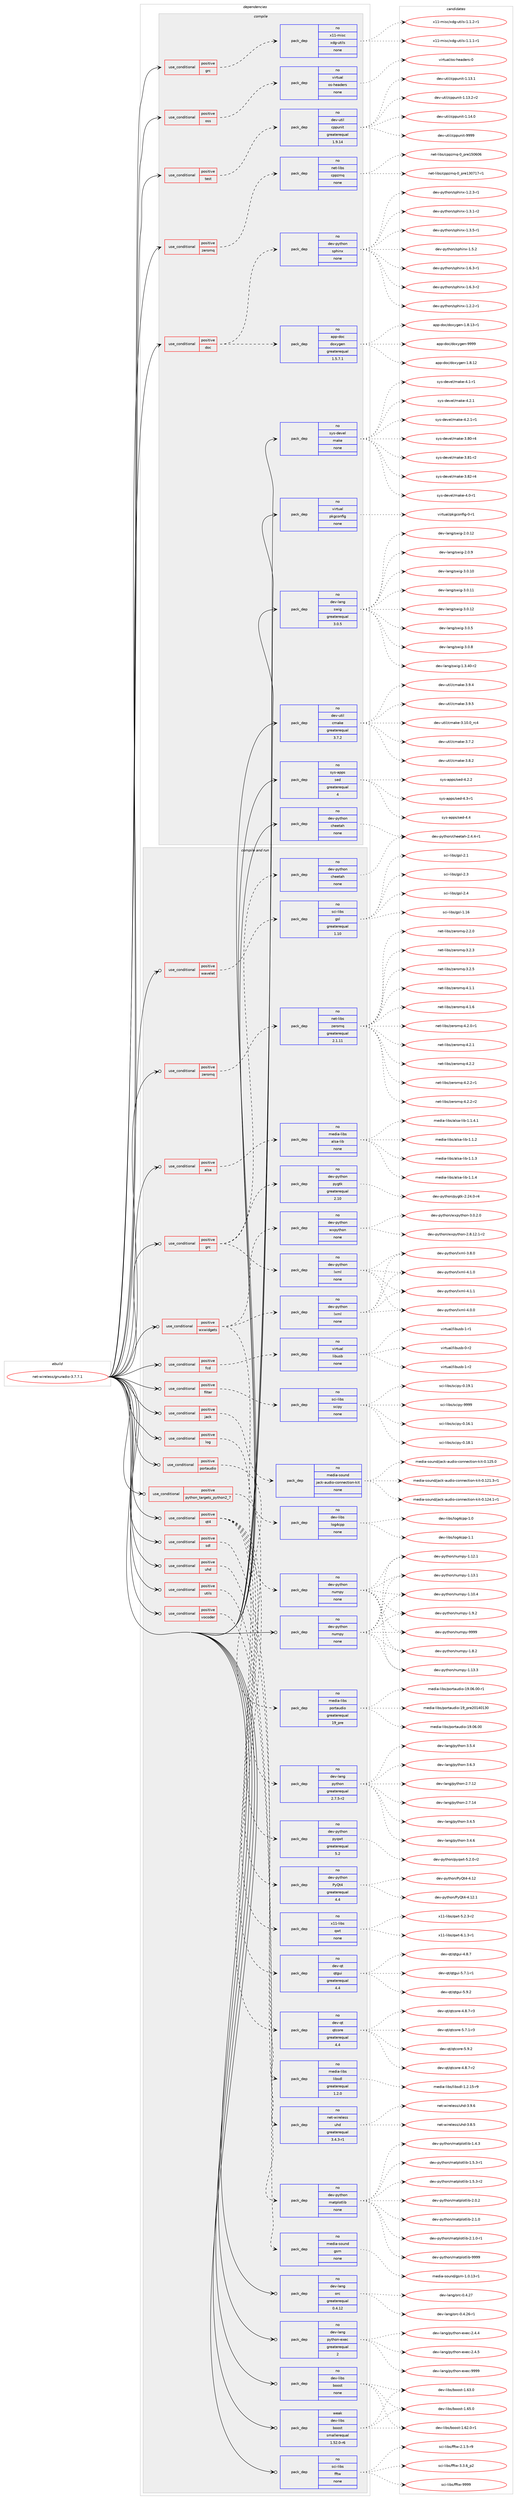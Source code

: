 digraph prolog {

# *************
# Graph options
# *************

newrank=true;
concentrate=true;
compound=true;
graph [rankdir=LR,fontname=Helvetica,fontsize=10,ranksep=1.5];#, ranksep=2.5, nodesep=0.2];
edge  [arrowhead=vee];
node  [fontname=Helvetica,fontsize=10];

# **********
# The ebuild
# **********

subgraph cluster_leftcol {
color=gray;
rank=same;
label=<<i>ebuild</i>>;
id [label="net-wireless/gnuradio-3.7.7.1", color=red, width=4, href="../net-wireless/gnuradio-3.7.7.1.svg"];
}

# ****************
# The dependencies
# ****************

subgraph cluster_midcol {
color=gray;
label=<<i>dependencies</i>>;
subgraph cluster_compile {
fillcolor="#eeeeee";
style=filled;
label=<<i>compile</i>>;
subgraph cond108654 {
dependency439459 [label=<<TABLE BORDER="0" CELLBORDER="1" CELLSPACING="0" CELLPADDING="4"><TR><TD ROWSPAN="3" CELLPADDING="10">use_conditional</TD></TR><TR><TD>positive</TD></TR><TR><TD>doc</TD></TR></TABLE>>, shape=none, color=red];
subgraph pack323178 {
dependency439460 [label=<<TABLE BORDER="0" CELLBORDER="1" CELLSPACING="0" CELLPADDING="4" WIDTH="220"><TR><TD ROWSPAN="6" CELLPADDING="30">pack_dep</TD></TR><TR><TD WIDTH="110">no</TD></TR><TR><TD>app-doc</TD></TR><TR><TD>doxygen</TD></TR><TR><TD>greaterequal</TD></TR><TR><TD>1.5.7.1</TD></TR></TABLE>>, shape=none, color=blue];
}
dependency439459:e -> dependency439460:w [weight=20,style="dashed",arrowhead="vee"];
subgraph pack323179 {
dependency439461 [label=<<TABLE BORDER="0" CELLBORDER="1" CELLSPACING="0" CELLPADDING="4" WIDTH="220"><TR><TD ROWSPAN="6" CELLPADDING="30">pack_dep</TD></TR><TR><TD WIDTH="110">no</TD></TR><TR><TD>dev-python</TD></TR><TR><TD>sphinx</TD></TR><TR><TD>none</TD></TR><TR><TD></TD></TR></TABLE>>, shape=none, color=blue];
}
dependency439459:e -> dependency439461:w [weight=20,style="dashed",arrowhead="vee"];
}
id:e -> dependency439459:w [weight=20,style="solid",arrowhead="vee"];
subgraph cond108655 {
dependency439462 [label=<<TABLE BORDER="0" CELLBORDER="1" CELLSPACING="0" CELLPADDING="4"><TR><TD ROWSPAN="3" CELLPADDING="10">use_conditional</TD></TR><TR><TD>positive</TD></TR><TR><TD>grc</TD></TR></TABLE>>, shape=none, color=red];
subgraph pack323180 {
dependency439463 [label=<<TABLE BORDER="0" CELLBORDER="1" CELLSPACING="0" CELLPADDING="4" WIDTH="220"><TR><TD ROWSPAN="6" CELLPADDING="30">pack_dep</TD></TR><TR><TD WIDTH="110">no</TD></TR><TR><TD>x11-misc</TD></TR><TR><TD>xdg-utils</TD></TR><TR><TD>none</TD></TR><TR><TD></TD></TR></TABLE>>, shape=none, color=blue];
}
dependency439462:e -> dependency439463:w [weight=20,style="dashed",arrowhead="vee"];
}
id:e -> dependency439462:w [weight=20,style="solid",arrowhead="vee"];
subgraph cond108656 {
dependency439464 [label=<<TABLE BORDER="0" CELLBORDER="1" CELLSPACING="0" CELLPADDING="4"><TR><TD ROWSPAN="3" CELLPADDING="10">use_conditional</TD></TR><TR><TD>positive</TD></TR><TR><TD>oss</TD></TR></TABLE>>, shape=none, color=red];
subgraph pack323181 {
dependency439465 [label=<<TABLE BORDER="0" CELLBORDER="1" CELLSPACING="0" CELLPADDING="4" WIDTH="220"><TR><TD ROWSPAN="6" CELLPADDING="30">pack_dep</TD></TR><TR><TD WIDTH="110">no</TD></TR><TR><TD>virtual</TD></TR><TR><TD>os-headers</TD></TR><TR><TD>none</TD></TR><TR><TD></TD></TR></TABLE>>, shape=none, color=blue];
}
dependency439464:e -> dependency439465:w [weight=20,style="dashed",arrowhead="vee"];
}
id:e -> dependency439464:w [weight=20,style="solid",arrowhead="vee"];
subgraph cond108657 {
dependency439466 [label=<<TABLE BORDER="0" CELLBORDER="1" CELLSPACING="0" CELLPADDING="4"><TR><TD ROWSPAN="3" CELLPADDING="10">use_conditional</TD></TR><TR><TD>positive</TD></TR><TR><TD>test</TD></TR></TABLE>>, shape=none, color=red];
subgraph pack323182 {
dependency439467 [label=<<TABLE BORDER="0" CELLBORDER="1" CELLSPACING="0" CELLPADDING="4" WIDTH="220"><TR><TD ROWSPAN="6" CELLPADDING="30">pack_dep</TD></TR><TR><TD WIDTH="110">no</TD></TR><TR><TD>dev-util</TD></TR><TR><TD>cppunit</TD></TR><TR><TD>greaterequal</TD></TR><TR><TD>1.9.14</TD></TR></TABLE>>, shape=none, color=blue];
}
dependency439466:e -> dependency439467:w [weight=20,style="dashed",arrowhead="vee"];
}
id:e -> dependency439466:w [weight=20,style="solid",arrowhead="vee"];
subgraph cond108658 {
dependency439468 [label=<<TABLE BORDER="0" CELLBORDER="1" CELLSPACING="0" CELLPADDING="4"><TR><TD ROWSPAN="3" CELLPADDING="10">use_conditional</TD></TR><TR><TD>positive</TD></TR><TR><TD>zeromq</TD></TR></TABLE>>, shape=none, color=red];
subgraph pack323183 {
dependency439469 [label=<<TABLE BORDER="0" CELLBORDER="1" CELLSPACING="0" CELLPADDING="4" WIDTH="220"><TR><TD ROWSPAN="6" CELLPADDING="30">pack_dep</TD></TR><TR><TD WIDTH="110">no</TD></TR><TR><TD>net-libs</TD></TR><TR><TD>cppzmq</TD></TR><TR><TD>none</TD></TR><TR><TD></TD></TR></TABLE>>, shape=none, color=blue];
}
dependency439468:e -> dependency439469:w [weight=20,style="dashed",arrowhead="vee"];
}
id:e -> dependency439468:w [weight=20,style="solid",arrowhead="vee"];
subgraph pack323184 {
dependency439470 [label=<<TABLE BORDER="0" CELLBORDER="1" CELLSPACING="0" CELLPADDING="4" WIDTH="220"><TR><TD ROWSPAN="6" CELLPADDING="30">pack_dep</TD></TR><TR><TD WIDTH="110">no</TD></TR><TR><TD>dev-lang</TD></TR><TR><TD>swig</TD></TR><TR><TD>greaterequal</TD></TR><TR><TD>3.0.5</TD></TR></TABLE>>, shape=none, color=blue];
}
id:e -> dependency439470:w [weight=20,style="solid",arrowhead="vee"];
subgraph pack323185 {
dependency439471 [label=<<TABLE BORDER="0" CELLBORDER="1" CELLSPACING="0" CELLPADDING="4" WIDTH="220"><TR><TD ROWSPAN="6" CELLPADDING="30">pack_dep</TD></TR><TR><TD WIDTH="110">no</TD></TR><TR><TD>dev-python</TD></TR><TR><TD>cheetah</TD></TR><TR><TD>none</TD></TR><TR><TD></TD></TR></TABLE>>, shape=none, color=blue];
}
id:e -> dependency439471:w [weight=20,style="solid",arrowhead="vee"];
subgraph pack323186 {
dependency439472 [label=<<TABLE BORDER="0" CELLBORDER="1" CELLSPACING="0" CELLPADDING="4" WIDTH="220"><TR><TD ROWSPAN="6" CELLPADDING="30">pack_dep</TD></TR><TR><TD WIDTH="110">no</TD></TR><TR><TD>dev-util</TD></TR><TR><TD>cmake</TD></TR><TR><TD>greaterequal</TD></TR><TR><TD>3.7.2</TD></TR></TABLE>>, shape=none, color=blue];
}
id:e -> dependency439472:w [weight=20,style="solid",arrowhead="vee"];
subgraph pack323187 {
dependency439473 [label=<<TABLE BORDER="0" CELLBORDER="1" CELLSPACING="0" CELLPADDING="4" WIDTH="220"><TR><TD ROWSPAN="6" CELLPADDING="30">pack_dep</TD></TR><TR><TD WIDTH="110">no</TD></TR><TR><TD>sys-apps</TD></TR><TR><TD>sed</TD></TR><TR><TD>greaterequal</TD></TR><TR><TD>4</TD></TR></TABLE>>, shape=none, color=blue];
}
id:e -> dependency439473:w [weight=20,style="solid",arrowhead="vee"];
subgraph pack323188 {
dependency439474 [label=<<TABLE BORDER="0" CELLBORDER="1" CELLSPACING="0" CELLPADDING="4" WIDTH="220"><TR><TD ROWSPAN="6" CELLPADDING="30">pack_dep</TD></TR><TR><TD WIDTH="110">no</TD></TR><TR><TD>sys-devel</TD></TR><TR><TD>make</TD></TR><TR><TD>none</TD></TR><TR><TD></TD></TR></TABLE>>, shape=none, color=blue];
}
id:e -> dependency439474:w [weight=20,style="solid",arrowhead="vee"];
subgraph pack323189 {
dependency439475 [label=<<TABLE BORDER="0" CELLBORDER="1" CELLSPACING="0" CELLPADDING="4" WIDTH="220"><TR><TD ROWSPAN="6" CELLPADDING="30">pack_dep</TD></TR><TR><TD WIDTH="110">no</TD></TR><TR><TD>virtual</TD></TR><TR><TD>pkgconfig</TD></TR><TR><TD>none</TD></TR><TR><TD></TD></TR></TABLE>>, shape=none, color=blue];
}
id:e -> dependency439475:w [weight=20,style="solid",arrowhead="vee"];
}
subgraph cluster_compileandrun {
fillcolor="#eeeeee";
style=filled;
label=<<i>compile and run</i>>;
subgraph cond108659 {
dependency439476 [label=<<TABLE BORDER="0" CELLBORDER="1" CELLSPACING="0" CELLPADDING="4"><TR><TD ROWSPAN="3" CELLPADDING="10">use_conditional</TD></TR><TR><TD>positive</TD></TR><TR><TD>alsa</TD></TR></TABLE>>, shape=none, color=red];
subgraph pack323190 {
dependency439477 [label=<<TABLE BORDER="0" CELLBORDER="1" CELLSPACING="0" CELLPADDING="4" WIDTH="220"><TR><TD ROWSPAN="6" CELLPADDING="30">pack_dep</TD></TR><TR><TD WIDTH="110">no</TD></TR><TR><TD>media-libs</TD></TR><TR><TD>alsa-lib</TD></TR><TR><TD>none</TD></TR><TR><TD></TD></TR></TABLE>>, shape=none, color=blue];
}
dependency439476:e -> dependency439477:w [weight=20,style="dashed",arrowhead="vee"];
}
id:e -> dependency439476:w [weight=20,style="solid",arrowhead="odotvee"];
subgraph cond108660 {
dependency439478 [label=<<TABLE BORDER="0" CELLBORDER="1" CELLSPACING="0" CELLPADDING="4"><TR><TD ROWSPAN="3" CELLPADDING="10">use_conditional</TD></TR><TR><TD>positive</TD></TR><TR><TD>fcd</TD></TR></TABLE>>, shape=none, color=red];
subgraph pack323191 {
dependency439479 [label=<<TABLE BORDER="0" CELLBORDER="1" CELLSPACING="0" CELLPADDING="4" WIDTH="220"><TR><TD ROWSPAN="6" CELLPADDING="30">pack_dep</TD></TR><TR><TD WIDTH="110">no</TD></TR><TR><TD>virtual</TD></TR><TR><TD>libusb</TD></TR><TR><TD>none</TD></TR><TR><TD></TD></TR></TABLE>>, shape=none, color=blue];
}
dependency439478:e -> dependency439479:w [weight=20,style="dashed",arrowhead="vee"];
}
id:e -> dependency439478:w [weight=20,style="solid",arrowhead="odotvee"];
subgraph cond108661 {
dependency439480 [label=<<TABLE BORDER="0" CELLBORDER="1" CELLSPACING="0" CELLPADDING="4"><TR><TD ROWSPAN="3" CELLPADDING="10">use_conditional</TD></TR><TR><TD>positive</TD></TR><TR><TD>filter</TD></TR></TABLE>>, shape=none, color=red];
subgraph pack323192 {
dependency439481 [label=<<TABLE BORDER="0" CELLBORDER="1" CELLSPACING="0" CELLPADDING="4" WIDTH="220"><TR><TD ROWSPAN="6" CELLPADDING="30">pack_dep</TD></TR><TR><TD WIDTH="110">no</TD></TR><TR><TD>sci-libs</TD></TR><TR><TD>scipy</TD></TR><TR><TD>none</TD></TR><TR><TD></TD></TR></TABLE>>, shape=none, color=blue];
}
dependency439480:e -> dependency439481:w [weight=20,style="dashed",arrowhead="vee"];
}
id:e -> dependency439480:w [weight=20,style="solid",arrowhead="odotvee"];
subgraph cond108662 {
dependency439482 [label=<<TABLE BORDER="0" CELLBORDER="1" CELLSPACING="0" CELLPADDING="4"><TR><TD ROWSPAN="3" CELLPADDING="10">use_conditional</TD></TR><TR><TD>positive</TD></TR><TR><TD>grc</TD></TR></TABLE>>, shape=none, color=red];
subgraph pack323193 {
dependency439483 [label=<<TABLE BORDER="0" CELLBORDER="1" CELLSPACING="0" CELLPADDING="4" WIDTH="220"><TR><TD ROWSPAN="6" CELLPADDING="30">pack_dep</TD></TR><TR><TD WIDTH="110">no</TD></TR><TR><TD>dev-python</TD></TR><TR><TD>cheetah</TD></TR><TR><TD>none</TD></TR><TR><TD></TD></TR></TABLE>>, shape=none, color=blue];
}
dependency439482:e -> dependency439483:w [weight=20,style="dashed",arrowhead="vee"];
subgraph pack323194 {
dependency439484 [label=<<TABLE BORDER="0" CELLBORDER="1" CELLSPACING="0" CELLPADDING="4" WIDTH="220"><TR><TD ROWSPAN="6" CELLPADDING="30">pack_dep</TD></TR><TR><TD WIDTH="110">no</TD></TR><TR><TD>dev-python</TD></TR><TR><TD>lxml</TD></TR><TR><TD>none</TD></TR><TR><TD></TD></TR></TABLE>>, shape=none, color=blue];
}
dependency439482:e -> dependency439484:w [weight=20,style="dashed",arrowhead="vee"];
subgraph pack323195 {
dependency439485 [label=<<TABLE BORDER="0" CELLBORDER="1" CELLSPACING="0" CELLPADDING="4" WIDTH="220"><TR><TD ROWSPAN="6" CELLPADDING="30">pack_dep</TD></TR><TR><TD WIDTH="110">no</TD></TR><TR><TD>dev-python</TD></TR><TR><TD>pygtk</TD></TR><TR><TD>greaterequal</TD></TR><TR><TD>2.10</TD></TR></TABLE>>, shape=none, color=blue];
}
dependency439482:e -> dependency439485:w [weight=20,style="dashed",arrowhead="vee"];
}
id:e -> dependency439482:w [weight=20,style="solid",arrowhead="odotvee"];
subgraph cond108663 {
dependency439486 [label=<<TABLE BORDER="0" CELLBORDER="1" CELLSPACING="0" CELLPADDING="4"><TR><TD ROWSPAN="3" CELLPADDING="10">use_conditional</TD></TR><TR><TD>positive</TD></TR><TR><TD>jack</TD></TR></TABLE>>, shape=none, color=red];
subgraph pack323196 {
dependency439487 [label=<<TABLE BORDER="0" CELLBORDER="1" CELLSPACING="0" CELLPADDING="4" WIDTH="220"><TR><TD ROWSPAN="6" CELLPADDING="30">pack_dep</TD></TR><TR><TD WIDTH="110">no</TD></TR><TR><TD>media-sound</TD></TR><TR><TD>jack-audio-connection-kit</TD></TR><TR><TD>none</TD></TR><TR><TD></TD></TR></TABLE>>, shape=none, color=blue];
}
dependency439486:e -> dependency439487:w [weight=20,style="dashed",arrowhead="vee"];
}
id:e -> dependency439486:w [weight=20,style="solid",arrowhead="odotvee"];
subgraph cond108664 {
dependency439488 [label=<<TABLE BORDER="0" CELLBORDER="1" CELLSPACING="0" CELLPADDING="4"><TR><TD ROWSPAN="3" CELLPADDING="10">use_conditional</TD></TR><TR><TD>positive</TD></TR><TR><TD>log</TD></TR></TABLE>>, shape=none, color=red];
subgraph pack323197 {
dependency439489 [label=<<TABLE BORDER="0" CELLBORDER="1" CELLSPACING="0" CELLPADDING="4" WIDTH="220"><TR><TD ROWSPAN="6" CELLPADDING="30">pack_dep</TD></TR><TR><TD WIDTH="110">no</TD></TR><TR><TD>dev-libs</TD></TR><TR><TD>log4cpp</TD></TR><TR><TD>none</TD></TR><TR><TD></TD></TR></TABLE>>, shape=none, color=blue];
}
dependency439488:e -> dependency439489:w [weight=20,style="dashed",arrowhead="vee"];
}
id:e -> dependency439488:w [weight=20,style="solid",arrowhead="odotvee"];
subgraph cond108665 {
dependency439490 [label=<<TABLE BORDER="0" CELLBORDER="1" CELLSPACING="0" CELLPADDING="4"><TR><TD ROWSPAN="3" CELLPADDING="10">use_conditional</TD></TR><TR><TD>positive</TD></TR><TR><TD>portaudio</TD></TR></TABLE>>, shape=none, color=red];
subgraph pack323198 {
dependency439491 [label=<<TABLE BORDER="0" CELLBORDER="1" CELLSPACING="0" CELLPADDING="4" WIDTH="220"><TR><TD ROWSPAN="6" CELLPADDING="30">pack_dep</TD></TR><TR><TD WIDTH="110">no</TD></TR><TR><TD>media-libs</TD></TR><TR><TD>portaudio</TD></TR><TR><TD>greaterequal</TD></TR><TR><TD>19_pre</TD></TR></TABLE>>, shape=none, color=blue];
}
dependency439490:e -> dependency439491:w [weight=20,style="dashed",arrowhead="vee"];
}
id:e -> dependency439490:w [weight=20,style="solid",arrowhead="odotvee"];
subgraph cond108666 {
dependency439492 [label=<<TABLE BORDER="0" CELLBORDER="1" CELLSPACING="0" CELLPADDING="4"><TR><TD ROWSPAN="3" CELLPADDING="10">use_conditional</TD></TR><TR><TD>positive</TD></TR><TR><TD>python_targets_python2_7</TD></TR></TABLE>>, shape=none, color=red];
subgraph pack323199 {
dependency439493 [label=<<TABLE BORDER="0" CELLBORDER="1" CELLSPACING="0" CELLPADDING="4" WIDTH="220"><TR><TD ROWSPAN="6" CELLPADDING="30">pack_dep</TD></TR><TR><TD WIDTH="110">no</TD></TR><TR><TD>dev-lang</TD></TR><TR><TD>python</TD></TR><TR><TD>greaterequal</TD></TR><TR><TD>2.7.5-r2</TD></TR></TABLE>>, shape=none, color=blue];
}
dependency439492:e -> dependency439493:w [weight=20,style="dashed",arrowhead="vee"];
}
id:e -> dependency439492:w [weight=20,style="solid",arrowhead="odotvee"];
subgraph cond108667 {
dependency439494 [label=<<TABLE BORDER="0" CELLBORDER="1" CELLSPACING="0" CELLPADDING="4"><TR><TD ROWSPAN="3" CELLPADDING="10">use_conditional</TD></TR><TR><TD>positive</TD></TR><TR><TD>qt4</TD></TR></TABLE>>, shape=none, color=red];
subgraph pack323200 {
dependency439495 [label=<<TABLE BORDER="0" CELLBORDER="1" CELLSPACING="0" CELLPADDING="4" WIDTH="220"><TR><TD ROWSPAN="6" CELLPADDING="30">pack_dep</TD></TR><TR><TD WIDTH="110">no</TD></TR><TR><TD>dev-python</TD></TR><TR><TD>PyQt4</TD></TR><TR><TD>greaterequal</TD></TR><TR><TD>4.4</TD></TR></TABLE>>, shape=none, color=blue];
}
dependency439494:e -> dependency439495:w [weight=20,style="dashed",arrowhead="vee"];
subgraph pack323201 {
dependency439496 [label=<<TABLE BORDER="0" CELLBORDER="1" CELLSPACING="0" CELLPADDING="4" WIDTH="220"><TR><TD ROWSPAN="6" CELLPADDING="30">pack_dep</TD></TR><TR><TD WIDTH="110">no</TD></TR><TR><TD>dev-python</TD></TR><TR><TD>pyqwt</TD></TR><TR><TD>greaterequal</TD></TR><TR><TD>5.2</TD></TR></TABLE>>, shape=none, color=blue];
}
dependency439494:e -> dependency439496:w [weight=20,style="dashed",arrowhead="vee"];
subgraph pack323202 {
dependency439497 [label=<<TABLE BORDER="0" CELLBORDER="1" CELLSPACING="0" CELLPADDING="4" WIDTH="220"><TR><TD ROWSPAN="6" CELLPADDING="30">pack_dep</TD></TR><TR><TD WIDTH="110">no</TD></TR><TR><TD>dev-qt</TD></TR><TR><TD>qtcore</TD></TR><TR><TD>greaterequal</TD></TR><TR><TD>4.4</TD></TR></TABLE>>, shape=none, color=blue];
}
dependency439494:e -> dependency439497:w [weight=20,style="dashed",arrowhead="vee"];
subgraph pack323203 {
dependency439498 [label=<<TABLE BORDER="0" CELLBORDER="1" CELLSPACING="0" CELLPADDING="4" WIDTH="220"><TR><TD ROWSPAN="6" CELLPADDING="30">pack_dep</TD></TR><TR><TD WIDTH="110">no</TD></TR><TR><TD>dev-qt</TD></TR><TR><TD>qtgui</TD></TR><TR><TD>greaterequal</TD></TR><TR><TD>4.4</TD></TR></TABLE>>, shape=none, color=blue];
}
dependency439494:e -> dependency439498:w [weight=20,style="dashed",arrowhead="vee"];
subgraph pack323204 {
dependency439499 [label=<<TABLE BORDER="0" CELLBORDER="1" CELLSPACING="0" CELLPADDING="4" WIDTH="220"><TR><TD ROWSPAN="6" CELLPADDING="30">pack_dep</TD></TR><TR><TD WIDTH="110">no</TD></TR><TR><TD>x11-libs</TD></TR><TR><TD>qwt</TD></TR><TR><TD>none</TD></TR><TR><TD></TD></TR></TABLE>>, shape=none, color=blue];
}
dependency439494:e -> dependency439499:w [weight=20,style="dashed",arrowhead="vee"];
}
id:e -> dependency439494:w [weight=20,style="solid",arrowhead="odotvee"];
subgraph cond108668 {
dependency439500 [label=<<TABLE BORDER="0" CELLBORDER="1" CELLSPACING="0" CELLPADDING="4"><TR><TD ROWSPAN="3" CELLPADDING="10">use_conditional</TD></TR><TR><TD>positive</TD></TR><TR><TD>sdl</TD></TR></TABLE>>, shape=none, color=red];
subgraph pack323205 {
dependency439501 [label=<<TABLE BORDER="0" CELLBORDER="1" CELLSPACING="0" CELLPADDING="4" WIDTH="220"><TR><TD ROWSPAN="6" CELLPADDING="30">pack_dep</TD></TR><TR><TD WIDTH="110">no</TD></TR><TR><TD>media-libs</TD></TR><TR><TD>libsdl</TD></TR><TR><TD>greaterequal</TD></TR><TR><TD>1.2.0</TD></TR></TABLE>>, shape=none, color=blue];
}
dependency439500:e -> dependency439501:w [weight=20,style="dashed",arrowhead="vee"];
}
id:e -> dependency439500:w [weight=20,style="solid",arrowhead="odotvee"];
subgraph cond108669 {
dependency439502 [label=<<TABLE BORDER="0" CELLBORDER="1" CELLSPACING="0" CELLPADDING="4"><TR><TD ROWSPAN="3" CELLPADDING="10">use_conditional</TD></TR><TR><TD>positive</TD></TR><TR><TD>uhd</TD></TR></TABLE>>, shape=none, color=red];
subgraph pack323206 {
dependency439503 [label=<<TABLE BORDER="0" CELLBORDER="1" CELLSPACING="0" CELLPADDING="4" WIDTH="220"><TR><TD ROWSPAN="6" CELLPADDING="30">pack_dep</TD></TR><TR><TD WIDTH="110">no</TD></TR><TR><TD>net-wireless</TD></TR><TR><TD>uhd</TD></TR><TR><TD>greaterequal</TD></TR><TR><TD>3.4.3-r1</TD></TR></TABLE>>, shape=none, color=blue];
}
dependency439502:e -> dependency439503:w [weight=20,style="dashed",arrowhead="vee"];
}
id:e -> dependency439502:w [weight=20,style="solid",arrowhead="odotvee"];
subgraph cond108670 {
dependency439504 [label=<<TABLE BORDER="0" CELLBORDER="1" CELLSPACING="0" CELLPADDING="4"><TR><TD ROWSPAN="3" CELLPADDING="10">use_conditional</TD></TR><TR><TD>positive</TD></TR><TR><TD>utils</TD></TR></TABLE>>, shape=none, color=red];
subgraph pack323207 {
dependency439505 [label=<<TABLE BORDER="0" CELLBORDER="1" CELLSPACING="0" CELLPADDING="4" WIDTH="220"><TR><TD ROWSPAN="6" CELLPADDING="30">pack_dep</TD></TR><TR><TD WIDTH="110">no</TD></TR><TR><TD>dev-python</TD></TR><TR><TD>matplotlib</TD></TR><TR><TD>none</TD></TR><TR><TD></TD></TR></TABLE>>, shape=none, color=blue];
}
dependency439504:e -> dependency439505:w [weight=20,style="dashed",arrowhead="vee"];
}
id:e -> dependency439504:w [weight=20,style="solid",arrowhead="odotvee"];
subgraph cond108671 {
dependency439506 [label=<<TABLE BORDER="0" CELLBORDER="1" CELLSPACING="0" CELLPADDING="4"><TR><TD ROWSPAN="3" CELLPADDING="10">use_conditional</TD></TR><TR><TD>positive</TD></TR><TR><TD>vocoder</TD></TR></TABLE>>, shape=none, color=red];
subgraph pack323208 {
dependency439507 [label=<<TABLE BORDER="0" CELLBORDER="1" CELLSPACING="0" CELLPADDING="4" WIDTH="220"><TR><TD ROWSPAN="6" CELLPADDING="30">pack_dep</TD></TR><TR><TD WIDTH="110">no</TD></TR><TR><TD>media-sound</TD></TR><TR><TD>gsm</TD></TR><TR><TD>none</TD></TR><TR><TD></TD></TR></TABLE>>, shape=none, color=blue];
}
dependency439506:e -> dependency439507:w [weight=20,style="dashed",arrowhead="vee"];
}
id:e -> dependency439506:w [weight=20,style="solid",arrowhead="odotvee"];
subgraph cond108672 {
dependency439508 [label=<<TABLE BORDER="0" CELLBORDER="1" CELLSPACING="0" CELLPADDING="4"><TR><TD ROWSPAN="3" CELLPADDING="10">use_conditional</TD></TR><TR><TD>positive</TD></TR><TR><TD>wavelet</TD></TR></TABLE>>, shape=none, color=red];
subgraph pack323209 {
dependency439509 [label=<<TABLE BORDER="0" CELLBORDER="1" CELLSPACING="0" CELLPADDING="4" WIDTH="220"><TR><TD ROWSPAN="6" CELLPADDING="30">pack_dep</TD></TR><TR><TD WIDTH="110">no</TD></TR><TR><TD>sci-libs</TD></TR><TR><TD>gsl</TD></TR><TR><TD>greaterequal</TD></TR><TR><TD>1.10</TD></TR></TABLE>>, shape=none, color=blue];
}
dependency439508:e -> dependency439509:w [weight=20,style="dashed",arrowhead="vee"];
}
id:e -> dependency439508:w [weight=20,style="solid",arrowhead="odotvee"];
subgraph cond108673 {
dependency439510 [label=<<TABLE BORDER="0" CELLBORDER="1" CELLSPACING="0" CELLPADDING="4"><TR><TD ROWSPAN="3" CELLPADDING="10">use_conditional</TD></TR><TR><TD>positive</TD></TR><TR><TD>wxwidgets</TD></TR></TABLE>>, shape=none, color=red];
subgraph pack323210 {
dependency439511 [label=<<TABLE BORDER="0" CELLBORDER="1" CELLSPACING="0" CELLPADDING="4" WIDTH="220"><TR><TD ROWSPAN="6" CELLPADDING="30">pack_dep</TD></TR><TR><TD WIDTH="110">no</TD></TR><TR><TD>dev-python</TD></TR><TR><TD>lxml</TD></TR><TR><TD>none</TD></TR><TR><TD></TD></TR></TABLE>>, shape=none, color=blue];
}
dependency439510:e -> dependency439511:w [weight=20,style="dashed",arrowhead="vee"];
subgraph pack323211 {
dependency439512 [label=<<TABLE BORDER="0" CELLBORDER="1" CELLSPACING="0" CELLPADDING="4" WIDTH="220"><TR><TD ROWSPAN="6" CELLPADDING="30">pack_dep</TD></TR><TR><TD WIDTH="110">no</TD></TR><TR><TD>dev-python</TD></TR><TR><TD>numpy</TD></TR><TR><TD>none</TD></TR><TR><TD></TD></TR></TABLE>>, shape=none, color=blue];
}
dependency439510:e -> dependency439512:w [weight=20,style="dashed",arrowhead="vee"];
subgraph pack323212 {
dependency439513 [label=<<TABLE BORDER="0" CELLBORDER="1" CELLSPACING="0" CELLPADDING="4" WIDTH="220"><TR><TD ROWSPAN="6" CELLPADDING="30">pack_dep</TD></TR><TR><TD WIDTH="110">no</TD></TR><TR><TD>dev-python</TD></TR><TR><TD>wxpython</TD></TR><TR><TD>none</TD></TR><TR><TD></TD></TR></TABLE>>, shape=none, color=blue];
}
dependency439510:e -> dependency439513:w [weight=20,style="dashed",arrowhead="vee"];
}
id:e -> dependency439510:w [weight=20,style="solid",arrowhead="odotvee"];
subgraph cond108674 {
dependency439514 [label=<<TABLE BORDER="0" CELLBORDER="1" CELLSPACING="0" CELLPADDING="4"><TR><TD ROWSPAN="3" CELLPADDING="10">use_conditional</TD></TR><TR><TD>positive</TD></TR><TR><TD>zeromq</TD></TR></TABLE>>, shape=none, color=red];
subgraph pack323213 {
dependency439515 [label=<<TABLE BORDER="0" CELLBORDER="1" CELLSPACING="0" CELLPADDING="4" WIDTH="220"><TR><TD ROWSPAN="6" CELLPADDING="30">pack_dep</TD></TR><TR><TD WIDTH="110">no</TD></TR><TR><TD>net-libs</TD></TR><TR><TD>zeromq</TD></TR><TR><TD>greaterequal</TD></TR><TR><TD>2.1.11</TD></TR></TABLE>>, shape=none, color=blue];
}
dependency439514:e -> dependency439515:w [weight=20,style="dashed",arrowhead="vee"];
}
id:e -> dependency439514:w [weight=20,style="solid",arrowhead="odotvee"];
subgraph pack323214 {
dependency439516 [label=<<TABLE BORDER="0" CELLBORDER="1" CELLSPACING="0" CELLPADDING="4" WIDTH="220"><TR><TD ROWSPAN="6" CELLPADDING="30">pack_dep</TD></TR><TR><TD WIDTH="110">no</TD></TR><TR><TD>dev-lang</TD></TR><TR><TD>orc</TD></TR><TR><TD>greaterequal</TD></TR><TR><TD>0.4.12</TD></TR></TABLE>>, shape=none, color=blue];
}
id:e -> dependency439516:w [weight=20,style="solid",arrowhead="odotvee"];
subgraph pack323215 {
dependency439517 [label=<<TABLE BORDER="0" CELLBORDER="1" CELLSPACING="0" CELLPADDING="4" WIDTH="220"><TR><TD ROWSPAN="6" CELLPADDING="30">pack_dep</TD></TR><TR><TD WIDTH="110">no</TD></TR><TR><TD>dev-lang</TD></TR><TR><TD>python-exec</TD></TR><TR><TD>greaterequal</TD></TR><TR><TD>2</TD></TR></TABLE>>, shape=none, color=blue];
}
id:e -> dependency439517:w [weight=20,style="solid",arrowhead="odotvee"];
subgraph pack323216 {
dependency439518 [label=<<TABLE BORDER="0" CELLBORDER="1" CELLSPACING="0" CELLPADDING="4" WIDTH="220"><TR><TD ROWSPAN="6" CELLPADDING="30">pack_dep</TD></TR><TR><TD WIDTH="110">no</TD></TR><TR><TD>dev-libs</TD></TR><TR><TD>boost</TD></TR><TR><TD>none</TD></TR><TR><TD></TD></TR></TABLE>>, shape=none, color=blue];
}
id:e -> dependency439518:w [weight=20,style="solid",arrowhead="odotvee"];
subgraph pack323217 {
dependency439519 [label=<<TABLE BORDER="0" CELLBORDER="1" CELLSPACING="0" CELLPADDING="4" WIDTH="220"><TR><TD ROWSPAN="6" CELLPADDING="30">pack_dep</TD></TR><TR><TD WIDTH="110">no</TD></TR><TR><TD>dev-python</TD></TR><TR><TD>numpy</TD></TR><TR><TD>none</TD></TR><TR><TD></TD></TR></TABLE>>, shape=none, color=blue];
}
id:e -> dependency439519:w [weight=20,style="solid",arrowhead="odotvee"];
subgraph pack323218 {
dependency439520 [label=<<TABLE BORDER="0" CELLBORDER="1" CELLSPACING="0" CELLPADDING="4" WIDTH="220"><TR><TD ROWSPAN="6" CELLPADDING="30">pack_dep</TD></TR><TR><TD WIDTH="110">no</TD></TR><TR><TD>sci-libs</TD></TR><TR><TD>fftw</TD></TR><TR><TD>none</TD></TR><TR><TD></TD></TR></TABLE>>, shape=none, color=blue];
}
id:e -> dependency439520:w [weight=20,style="solid",arrowhead="odotvee"];
subgraph pack323219 {
dependency439521 [label=<<TABLE BORDER="0" CELLBORDER="1" CELLSPACING="0" CELLPADDING="4" WIDTH="220"><TR><TD ROWSPAN="6" CELLPADDING="30">pack_dep</TD></TR><TR><TD WIDTH="110">weak</TD></TR><TR><TD>dev-libs</TD></TR><TR><TD>boost</TD></TR><TR><TD>smallerequal</TD></TR><TR><TD>1.52.0-r6</TD></TR></TABLE>>, shape=none, color=blue];
}
id:e -> dependency439521:w [weight=20,style="solid",arrowhead="odotvee"];
}
subgraph cluster_run {
fillcolor="#eeeeee";
style=filled;
label=<<i>run</i>>;
}
}

# **************
# The candidates
# **************

subgraph cluster_choices {
rank=same;
color=gray;
label=<<i>candidates</i>>;

subgraph choice323178 {
color=black;
nodesep=1;
choice9711211245100111994710011112012110310111045494656464950 [label="app-doc/doxygen-1.8.12", color=red, width=4,href="../app-doc/doxygen-1.8.12.svg"];
choice97112112451001119947100111120121103101110454946564649514511449 [label="app-doc/doxygen-1.8.13-r1", color=red, width=4,href="../app-doc/doxygen-1.8.13-r1.svg"];
choice971121124510011199471001111201211031011104557575757 [label="app-doc/doxygen-9999", color=red, width=4,href="../app-doc/doxygen-9999.svg"];
dependency439460:e -> choice9711211245100111994710011112012110310111045494656464950:w [style=dotted,weight="100"];
dependency439460:e -> choice97112112451001119947100111120121103101110454946564649514511449:w [style=dotted,weight="100"];
dependency439460:e -> choice971121124510011199471001111201211031011104557575757:w [style=dotted,weight="100"];
}
subgraph choice323179 {
color=black;
nodesep=1;
choice10010111845112121116104111110471151121041051101204549465046504511449 [label="dev-python/sphinx-1.2.2-r1", color=red, width=4,href="../dev-python/sphinx-1.2.2-r1.svg"];
choice10010111845112121116104111110471151121041051101204549465046514511449 [label="dev-python/sphinx-1.2.3-r1", color=red, width=4,href="../dev-python/sphinx-1.2.3-r1.svg"];
choice10010111845112121116104111110471151121041051101204549465146494511450 [label="dev-python/sphinx-1.3.1-r2", color=red, width=4,href="../dev-python/sphinx-1.3.1-r2.svg"];
choice10010111845112121116104111110471151121041051101204549465146534511449 [label="dev-python/sphinx-1.3.5-r1", color=red, width=4,href="../dev-python/sphinx-1.3.5-r1.svg"];
choice1001011184511212111610411111047115112104105110120454946534650 [label="dev-python/sphinx-1.5.2", color=red, width=4,href="../dev-python/sphinx-1.5.2.svg"];
choice10010111845112121116104111110471151121041051101204549465446514511449 [label="dev-python/sphinx-1.6.3-r1", color=red, width=4,href="../dev-python/sphinx-1.6.3-r1.svg"];
choice10010111845112121116104111110471151121041051101204549465446514511450 [label="dev-python/sphinx-1.6.3-r2", color=red, width=4,href="../dev-python/sphinx-1.6.3-r2.svg"];
dependency439461:e -> choice10010111845112121116104111110471151121041051101204549465046504511449:w [style=dotted,weight="100"];
dependency439461:e -> choice10010111845112121116104111110471151121041051101204549465046514511449:w [style=dotted,weight="100"];
dependency439461:e -> choice10010111845112121116104111110471151121041051101204549465146494511450:w [style=dotted,weight="100"];
dependency439461:e -> choice10010111845112121116104111110471151121041051101204549465146534511449:w [style=dotted,weight="100"];
dependency439461:e -> choice1001011184511212111610411111047115112104105110120454946534650:w [style=dotted,weight="100"];
dependency439461:e -> choice10010111845112121116104111110471151121041051101204549465446514511449:w [style=dotted,weight="100"];
dependency439461:e -> choice10010111845112121116104111110471151121041051101204549465446514511450:w [style=dotted,weight="100"];
}
subgraph choice323180 {
color=black;
nodesep=1;
choice1204949451091051159947120100103451171161051081154549464946494511449 [label="x11-misc/xdg-utils-1.1.1-r1", color=red, width=4,href="../x11-misc/xdg-utils-1.1.1-r1.svg"];
choice1204949451091051159947120100103451171161051081154549464946504511449 [label="x11-misc/xdg-utils-1.1.2-r1", color=red, width=4,href="../x11-misc/xdg-utils-1.1.2-r1.svg"];
dependency439463:e -> choice1204949451091051159947120100103451171161051081154549464946494511449:w [style=dotted,weight="100"];
dependency439463:e -> choice1204949451091051159947120100103451171161051081154549464946504511449:w [style=dotted,weight="100"];
}
subgraph choice323181 {
color=black;
nodesep=1;
choice118105114116117971084711111545104101971001011141154548 [label="virtual/os-headers-0", color=red, width=4,href="../virtual/os-headers-0.svg"];
dependency439465:e -> choice118105114116117971084711111545104101971001011141154548:w [style=dotted,weight="100"];
}
subgraph choice323182 {
color=black;
nodesep=1;
choice10010111845117116105108479911211211711010511645494649514649 [label="dev-util/cppunit-1.13.1", color=red, width=4,href="../dev-util/cppunit-1.13.1.svg"];
choice100101118451171161051084799112112117110105116454946495146504511450 [label="dev-util/cppunit-1.13.2-r2", color=red, width=4,href="../dev-util/cppunit-1.13.2-r2.svg"];
choice10010111845117116105108479911211211711010511645494649524648 [label="dev-util/cppunit-1.14.0", color=red, width=4,href="../dev-util/cppunit-1.14.0.svg"];
choice1001011184511711610510847991121121171101051164557575757 [label="dev-util/cppunit-9999", color=red, width=4,href="../dev-util/cppunit-9999.svg"];
dependency439467:e -> choice10010111845117116105108479911211211711010511645494649514649:w [style=dotted,weight="100"];
dependency439467:e -> choice100101118451171161051084799112112117110105116454946495146504511450:w [style=dotted,weight="100"];
dependency439467:e -> choice10010111845117116105108479911211211711010511645494649524648:w [style=dotted,weight="100"];
dependency439467:e -> choice1001011184511711610510847991121121171101051164557575757:w [style=dotted,weight="100"];
}
subgraph choice323183 {
color=black;
nodesep=1;
choice110101116451081059811547991121121221091134548951121141014951485549554511449 [label="net-libs/cppzmq-0_pre130717-r1", color=red, width=4,href="../net-libs/cppzmq-0_pre130717-r1.svg"];
choice11010111645108105981154799112112122109113454895112114101495348544854 [label="net-libs/cppzmq-0_pre150606", color=red, width=4,href="../net-libs/cppzmq-0_pre150606.svg"];
dependency439469:e -> choice110101116451081059811547991121121221091134548951121141014951485549554511449:w [style=dotted,weight="100"];
dependency439469:e -> choice11010111645108105981154799112112122109113454895112114101495348544854:w [style=dotted,weight="100"];
}
subgraph choice323184 {
color=black;
nodesep=1;
choice100101118451089711010347115119105103454946514652484511450 [label="dev-lang/swig-1.3.40-r2", color=red, width=4,href="../dev-lang/swig-1.3.40-r2.svg"];
choice10010111845108971101034711511910510345504648464950 [label="dev-lang/swig-2.0.12", color=red, width=4,href="../dev-lang/swig-2.0.12.svg"];
choice100101118451089711010347115119105103455046484657 [label="dev-lang/swig-2.0.9", color=red, width=4,href="../dev-lang/swig-2.0.9.svg"];
choice10010111845108971101034711511910510345514648464948 [label="dev-lang/swig-3.0.10", color=red, width=4,href="../dev-lang/swig-3.0.10.svg"];
choice10010111845108971101034711511910510345514648464949 [label="dev-lang/swig-3.0.11", color=red, width=4,href="../dev-lang/swig-3.0.11.svg"];
choice10010111845108971101034711511910510345514648464950 [label="dev-lang/swig-3.0.12", color=red, width=4,href="../dev-lang/swig-3.0.12.svg"];
choice100101118451089711010347115119105103455146484653 [label="dev-lang/swig-3.0.5", color=red, width=4,href="../dev-lang/swig-3.0.5.svg"];
choice100101118451089711010347115119105103455146484656 [label="dev-lang/swig-3.0.8", color=red, width=4,href="../dev-lang/swig-3.0.8.svg"];
dependency439470:e -> choice100101118451089711010347115119105103454946514652484511450:w [style=dotted,weight="100"];
dependency439470:e -> choice10010111845108971101034711511910510345504648464950:w [style=dotted,weight="100"];
dependency439470:e -> choice100101118451089711010347115119105103455046484657:w [style=dotted,weight="100"];
dependency439470:e -> choice10010111845108971101034711511910510345514648464948:w [style=dotted,weight="100"];
dependency439470:e -> choice10010111845108971101034711511910510345514648464949:w [style=dotted,weight="100"];
dependency439470:e -> choice10010111845108971101034711511910510345514648464950:w [style=dotted,weight="100"];
dependency439470:e -> choice100101118451089711010347115119105103455146484653:w [style=dotted,weight="100"];
dependency439470:e -> choice100101118451089711010347115119105103455146484656:w [style=dotted,weight="100"];
}
subgraph choice323185 {
color=black;
nodesep=1;
choice100101118451121211161041111104799104101101116971044550465246524511449 [label="dev-python/cheetah-2.4.4-r1", color=red, width=4,href="../dev-python/cheetah-2.4.4-r1.svg"];
dependency439471:e -> choice100101118451121211161041111104799104101101116971044550465246524511449:w [style=dotted,weight="100"];
}
subgraph choice323186 {
color=black;
nodesep=1;
choice1001011184511711610510847991099710710145514649484648951149952 [label="dev-util/cmake-3.10.0_rc4", color=red, width=4,href="../dev-util/cmake-3.10.0_rc4.svg"];
choice10010111845117116105108479910997107101455146554650 [label="dev-util/cmake-3.7.2", color=red, width=4,href="../dev-util/cmake-3.7.2.svg"];
choice10010111845117116105108479910997107101455146564650 [label="dev-util/cmake-3.8.2", color=red, width=4,href="../dev-util/cmake-3.8.2.svg"];
choice10010111845117116105108479910997107101455146574652 [label="dev-util/cmake-3.9.4", color=red, width=4,href="../dev-util/cmake-3.9.4.svg"];
choice10010111845117116105108479910997107101455146574653 [label="dev-util/cmake-3.9.5", color=red, width=4,href="../dev-util/cmake-3.9.5.svg"];
dependency439472:e -> choice1001011184511711610510847991099710710145514649484648951149952:w [style=dotted,weight="100"];
dependency439472:e -> choice10010111845117116105108479910997107101455146554650:w [style=dotted,weight="100"];
dependency439472:e -> choice10010111845117116105108479910997107101455146564650:w [style=dotted,weight="100"];
dependency439472:e -> choice10010111845117116105108479910997107101455146574652:w [style=dotted,weight="100"];
dependency439472:e -> choice10010111845117116105108479910997107101455146574653:w [style=dotted,weight="100"];
}
subgraph choice323187 {
color=black;
nodesep=1;
choice115121115459711211211547115101100455246504650 [label="sys-apps/sed-4.2.2", color=red, width=4,href="../sys-apps/sed-4.2.2.svg"];
choice115121115459711211211547115101100455246514511449 [label="sys-apps/sed-4.3-r1", color=red, width=4,href="../sys-apps/sed-4.3-r1.svg"];
choice11512111545971121121154711510110045524652 [label="sys-apps/sed-4.4", color=red, width=4,href="../sys-apps/sed-4.4.svg"];
dependency439473:e -> choice115121115459711211211547115101100455246504650:w [style=dotted,weight="100"];
dependency439473:e -> choice115121115459711211211547115101100455246514511449:w [style=dotted,weight="100"];
dependency439473:e -> choice11512111545971121121154711510110045524652:w [style=dotted,weight="100"];
}
subgraph choice323188 {
color=black;
nodesep=1;
choice11512111545100101118101108471099710710145514656484511452 [label="sys-devel/make-3.80-r4", color=red, width=4,href="../sys-devel/make-3.80-r4.svg"];
choice11512111545100101118101108471099710710145514656494511450 [label="sys-devel/make-3.81-r2", color=red, width=4,href="../sys-devel/make-3.81-r2.svg"];
choice11512111545100101118101108471099710710145514656504511452 [label="sys-devel/make-3.82-r4", color=red, width=4,href="../sys-devel/make-3.82-r4.svg"];
choice115121115451001011181011084710997107101455246484511449 [label="sys-devel/make-4.0-r1", color=red, width=4,href="../sys-devel/make-4.0-r1.svg"];
choice115121115451001011181011084710997107101455246494511449 [label="sys-devel/make-4.1-r1", color=red, width=4,href="../sys-devel/make-4.1-r1.svg"];
choice115121115451001011181011084710997107101455246504649 [label="sys-devel/make-4.2.1", color=red, width=4,href="../sys-devel/make-4.2.1.svg"];
choice1151211154510010111810110847109971071014552465046494511449 [label="sys-devel/make-4.2.1-r1", color=red, width=4,href="../sys-devel/make-4.2.1-r1.svg"];
dependency439474:e -> choice11512111545100101118101108471099710710145514656484511452:w [style=dotted,weight="100"];
dependency439474:e -> choice11512111545100101118101108471099710710145514656494511450:w [style=dotted,weight="100"];
dependency439474:e -> choice11512111545100101118101108471099710710145514656504511452:w [style=dotted,weight="100"];
dependency439474:e -> choice115121115451001011181011084710997107101455246484511449:w [style=dotted,weight="100"];
dependency439474:e -> choice115121115451001011181011084710997107101455246494511449:w [style=dotted,weight="100"];
dependency439474:e -> choice115121115451001011181011084710997107101455246504649:w [style=dotted,weight="100"];
dependency439474:e -> choice1151211154510010111810110847109971071014552465046494511449:w [style=dotted,weight="100"];
}
subgraph choice323189 {
color=black;
nodesep=1;
choice11810511411611797108471121071039911111010210510345484511449 [label="virtual/pkgconfig-0-r1", color=red, width=4,href="../virtual/pkgconfig-0-r1.svg"];
dependency439475:e -> choice11810511411611797108471121071039911111010210510345484511449:w [style=dotted,weight="100"];
}
subgraph choice323190 {
color=black;
nodesep=1;
choice1091011001059745108105981154797108115974510810598454946494650 [label="media-libs/alsa-lib-1.1.2", color=red, width=4,href="../media-libs/alsa-lib-1.1.2.svg"];
choice1091011001059745108105981154797108115974510810598454946494651 [label="media-libs/alsa-lib-1.1.3", color=red, width=4,href="../media-libs/alsa-lib-1.1.3.svg"];
choice1091011001059745108105981154797108115974510810598454946494652 [label="media-libs/alsa-lib-1.1.4", color=red, width=4,href="../media-libs/alsa-lib-1.1.4.svg"];
choice10910110010597451081059811547971081159745108105984549464946524649 [label="media-libs/alsa-lib-1.1.4.1", color=red, width=4,href="../media-libs/alsa-lib-1.1.4.1.svg"];
dependency439477:e -> choice1091011001059745108105981154797108115974510810598454946494650:w [style=dotted,weight="100"];
dependency439477:e -> choice1091011001059745108105981154797108115974510810598454946494651:w [style=dotted,weight="100"];
dependency439477:e -> choice1091011001059745108105981154797108115974510810598454946494652:w [style=dotted,weight="100"];
dependency439477:e -> choice10910110010597451081059811547971081159745108105984549464946524649:w [style=dotted,weight="100"];
}
subgraph choice323191 {
color=black;
nodesep=1;
choice1181051141161179710847108105981171159845484511450 [label="virtual/libusb-0-r2", color=red, width=4,href="../virtual/libusb-0-r2.svg"];
choice1181051141161179710847108105981171159845494511449 [label="virtual/libusb-1-r1", color=red, width=4,href="../virtual/libusb-1-r1.svg"];
choice1181051141161179710847108105981171159845494511450 [label="virtual/libusb-1-r2", color=red, width=4,href="../virtual/libusb-1-r2.svg"];
dependency439479:e -> choice1181051141161179710847108105981171159845484511450:w [style=dotted,weight="100"];
dependency439479:e -> choice1181051141161179710847108105981171159845494511449:w [style=dotted,weight="100"];
dependency439479:e -> choice1181051141161179710847108105981171159845494511450:w [style=dotted,weight="100"];
}
subgraph choice323192 {
color=black;
nodesep=1;
choice115991054510810598115471159910511212145484649544649 [label="sci-libs/scipy-0.16.1", color=red, width=4,href="../sci-libs/scipy-0.16.1.svg"];
choice115991054510810598115471159910511212145484649564649 [label="sci-libs/scipy-0.18.1", color=red, width=4,href="../sci-libs/scipy-0.18.1.svg"];
choice115991054510810598115471159910511212145484649574649 [label="sci-libs/scipy-0.19.1", color=red, width=4,href="../sci-libs/scipy-0.19.1.svg"];
choice11599105451081059811547115991051121214557575757 [label="sci-libs/scipy-9999", color=red, width=4,href="../sci-libs/scipy-9999.svg"];
dependency439481:e -> choice115991054510810598115471159910511212145484649544649:w [style=dotted,weight="100"];
dependency439481:e -> choice115991054510810598115471159910511212145484649564649:w [style=dotted,weight="100"];
dependency439481:e -> choice115991054510810598115471159910511212145484649574649:w [style=dotted,weight="100"];
dependency439481:e -> choice11599105451081059811547115991051121214557575757:w [style=dotted,weight="100"];
}
subgraph choice323193 {
color=black;
nodesep=1;
choice100101118451121211161041111104799104101101116971044550465246524511449 [label="dev-python/cheetah-2.4.4-r1", color=red, width=4,href="../dev-python/cheetah-2.4.4-r1.svg"];
dependency439483:e -> choice100101118451121211161041111104799104101101116971044550465246524511449:w [style=dotted,weight="100"];
}
subgraph choice323194 {
color=black;
nodesep=1;
choice1001011184511212111610411111047108120109108455146564648 [label="dev-python/lxml-3.8.0", color=red, width=4,href="../dev-python/lxml-3.8.0.svg"];
choice1001011184511212111610411111047108120109108455246484648 [label="dev-python/lxml-4.0.0", color=red, width=4,href="../dev-python/lxml-4.0.0.svg"];
choice1001011184511212111610411111047108120109108455246494648 [label="dev-python/lxml-4.1.0", color=red, width=4,href="../dev-python/lxml-4.1.0.svg"];
choice1001011184511212111610411111047108120109108455246494649 [label="dev-python/lxml-4.1.1", color=red, width=4,href="../dev-python/lxml-4.1.1.svg"];
dependency439484:e -> choice1001011184511212111610411111047108120109108455146564648:w [style=dotted,weight="100"];
dependency439484:e -> choice1001011184511212111610411111047108120109108455246484648:w [style=dotted,weight="100"];
dependency439484:e -> choice1001011184511212111610411111047108120109108455246494648:w [style=dotted,weight="100"];
dependency439484:e -> choice1001011184511212111610411111047108120109108455246494649:w [style=dotted,weight="100"];
}
subgraph choice323195 {
color=black;
nodesep=1;
choice1001011184511212111610411111047112121103116107455046505246484511452 [label="dev-python/pygtk-2.24.0-r4", color=red, width=4,href="../dev-python/pygtk-2.24.0-r4.svg"];
dependency439485:e -> choice1001011184511212111610411111047112121103116107455046505246484511452:w [style=dotted,weight="100"];
}
subgraph choice323196 {
color=black;
nodesep=1;
choice109101100105974511511111711010047106979910745971171001051114599111110110101991161051111104510710511645484649504946514511449 [label="media-sound/jack-audio-connection-kit-0.121.3-r1", color=red, width=4,href="../media-sound/jack-audio-connection-kit-0.121.3-r1.svg"];
choice109101100105974511511111711010047106979910745971171001051114599111110110101991161051111104510710511645484649505246494511449 [label="media-sound/jack-audio-connection-kit-0.124.1-r1", color=red, width=4,href="../media-sound/jack-audio-connection-kit-0.124.1-r1.svg"];
choice10910110010597451151111171101004710697991074597117100105111459911111011010199116105111110451071051164548464950534648 [label="media-sound/jack-audio-connection-kit-0.125.0", color=red, width=4,href="../media-sound/jack-audio-connection-kit-0.125.0.svg"];
dependency439487:e -> choice109101100105974511511111711010047106979910745971171001051114599111110110101991161051111104510710511645484649504946514511449:w [style=dotted,weight="100"];
dependency439487:e -> choice109101100105974511511111711010047106979910745971171001051114599111110110101991161051111104510710511645484649505246494511449:w [style=dotted,weight="100"];
dependency439487:e -> choice10910110010597451151111171101004710697991074597117100105111459911111011010199116105111110451071051164548464950534648:w [style=dotted,weight="100"];
}
subgraph choice323197 {
color=black;
nodesep=1;
choice100101118451081059811547108111103529911211245494648 [label="dev-libs/log4cpp-1.0", color=red, width=4,href="../dev-libs/log4cpp-1.0.svg"];
choice100101118451081059811547108111103529911211245494649 [label="dev-libs/log4cpp-1.1", color=red, width=4,href="../dev-libs/log4cpp-1.1.svg"];
dependency439489:e -> choice100101118451081059811547108111103529911211245494648:w [style=dotted,weight="100"];
dependency439489:e -> choice100101118451081059811547108111103529911211245494649:w [style=dotted,weight="100"];
}
subgraph choice323198 {
color=black;
nodesep=1;
choice1091011001059745108105981154711211111411697117100105111454957464854464848 [label="media-libs/portaudio-19.06.00", color=red, width=4,href="../media-libs/portaudio-19.06.00.svg"];
choice10910110010597451081059811547112111114116971171001051114549574648544648484511449 [label="media-libs/portaudio-19.06.00-r1", color=red, width=4,href="../media-libs/portaudio-19.06.00-r1.svg"];
choice1091011001059745108105981154711211111411697117100105111454957951121141015048495248495148 [label="media-libs/portaudio-19_pre20140130", color=red, width=4,href="../media-libs/portaudio-19_pre20140130.svg"];
dependency439491:e -> choice1091011001059745108105981154711211111411697117100105111454957464854464848:w [style=dotted,weight="100"];
dependency439491:e -> choice10910110010597451081059811547112111114116971171001051114549574648544648484511449:w [style=dotted,weight="100"];
dependency439491:e -> choice1091011001059745108105981154711211111411697117100105111454957951121141015048495248495148:w [style=dotted,weight="100"];
}
subgraph choice323199 {
color=black;
nodesep=1;
choice10010111845108971101034711212111610411111045504655464950 [label="dev-lang/python-2.7.12", color=red, width=4,href="../dev-lang/python-2.7.12.svg"];
choice10010111845108971101034711212111610411111045504655464952 [label="dev-lang/python-2.7.14", color=red, width=4,href="../dev-lang/python-2.7.14.svg"];
choice100101118451089711010347112121116104111110455146524653 [label="dev-lang/python-3.4.5", color=red, width=4,href="../dev-lang/python-3.4.5.svg"];
choice100101118451089711010347112121116104111110455146524654 [label="dev-lang/python-3.4.6", color=red, width=4,href="../dev-lang/python-3.4.6.svg"];
choice100101118451089711010347112121116104111110455146534652 [label="dev-lang/python-3.5.4", color=red, width=4,href="../dev-lang/python-3.5.4.svg"];
choice100101118451089711010347112121116104111110455146544651 [label="dev-lang/python-3.6.3", color=red, width=4,href="../dev-lang/python-3.6.3.svg"];
dependency439493:e -> choice10010111845108971101034711212111610411111045504655464950:w [style=dotted,weight="100"];
dependency439493:e -> choice10010111845108971101034711212111610411111045504655464952:w [style=dotted,weight="100"];
dependency439493:e -> choice100101118451089711010347112121116104111110455146524653:w [style=dotted,weight="100"];
dependency439493:e -> choice100101118451089711010347112121116104111110455146524654:w [style=dotted,weight="100"];
dependency439493:e -> choice100101118451089711010347112121116104111110455146534652:w [style=dotted,weight="100"];
dependency439493:e -> choice100101118451089711010347112121116104111110455146544651:w [style=dotted,weight="100"];
}
subgraph choice323200 {
color=black;
nodesep=1;
choice10010111845112121116104111110478012181116524552464950 [label="dev-python/PyQt4-4.12", color=red, width=4,href="../dev-python/PyQt4-4.12.svg"];
choice100101118451121211161041111104780121811165245524649504649 [label="dev-python/PyQt4-4.12.1", color=red, width=4,href="../dev-python/PyQt4-4.12.1.svg"];
dependency439495:e -> choice10010111845112121116104111110478012181116524552464950:w [style=dotted,weight="100"];
dependency439495:e -> choice100101118451121211161041111104780121811165245524649504649:w [style=dotted,weight="100"];
}
subgraph choice323201 {
color=black;
nodesep=1;
choice10010111845112121116104111110471121211131191164553465046484511450 [label="dev-python/pyqwt-5.2.0-r2", color=red, width=4,href="../dev-python/pyqwt-5.2.0-r2.svg"];
dependency439496:e -> choice10010111845112121116104111110471121211131191164553465046484511450:w [style=dotted,weight="100"];
}
subgraph choice323202 {
color=black;
nodesep=1;
choice1001011184511311647113116991111141014552465646554511450 [label="dev-qt/qtcore-4.8.7-r2", color=red, width=4,href="../dev-qt/qtcore-4.8.7-r2.svg"];
choice1001011184511311647113116991111141014552465646554511451 [label="dev-qt/qtcore-4.8.7-r3", color=red, width=4,href="../dev-qt/qtcore-4.8.7-r3.svg"];
choice1001011184511311647113116991111141014553465546494511451 [label="dev-qt/qtcore-5.7.1-r3", color=red, width=4,href="../dev-qt/qtcore-5.7.1-r3.svg"];
choice100101118451131164711311699111114101455346574650 [label="dev-qt/qtcore-5.9.2", color=red, width=4,href="../dev-qt/qtcore-5.9.2.svg"];
dependency439497:e -> choice1001011184511311647113116991111141014552465646554511450:w [style=dotted,weight="100"];
dependency439497:e -> choice1001011184511311647113116991111141014552465646554511451:w [style=dotted,weight="100"];
dependency439497:e -> choice1001011184511311647113116991111141014553465546494511451:w [style=dotted,weight="100"];
dependency439497:e -> choice100101118451131164711311699111114101455346574650:w [style=dotted,weight="100"];
}
subgraph choice323203 {
color=black;
nodesep=1;
choice1001011184511311647113116103117105455246564655 [label="dev-qt/qtgui-4.8.7", color=red, width=4,href="../dev-qt/qtgui-4.8.7.svg"];
choice10010111845113116471131161031171054553465546494511449 [label="dev-qt/qtgui-5.7.1-r1", color=red, width=4,href="../dev-qt/qtgui-5.7.1-r1.svg"];
choice1001011184511311647113116103117105455346574650 [label="dev-qt/qtgui-5.9.2", color=red, width=4,href="../dev-qt/qtgui-5.9.2.svg"];
dependency439498:e -> choice1001011184511311647113116103117105455246564655:w [style=dotted,weight="100"];
dependency439498:e -> choice10010111845113116471131161031171054553465546494511449:w [style=dotted,weight="100"];
dependency439498:e -> choice1001011184511311647113116103117105455346574650:w [style=dotted,weight="100"];
}
subgraph choice323204 {
color=black;
nodesep=1;
choice12049494510810598115471131191164553465046514511450 [label="x11-libs/qwt-5.2.3-r2", color=red, width=4,href="../x11-libs/qwt-5.2.3-r2.svg"];
choice12049494510810598115471131191164554464946514511449 [label="x11-libs/qwt-6.1.3-r1", color=red, width=4,href="../x11-libs/qwt-6.1.3-r1.svg"];
dependency439499:e -> choice12049494510810598115471131191164553465046514511450:w [style=dotted,weight="100"];
dependency439499:e -> choice12049494510810598115471131191164554464946514511449:w [style=dotted,weight="100"];
}
subgraph choice323205 {
color=black;
nodesep=1;
choice1091011001059745108105981154710810598115100108454946504649534511457 [label="media-libs/libsdl-1.2.15-r9", color=red, width=4,href="../media-libs/libsdl-1.2.15-r9.svg"];
dependency439501:e -> choice1091011001059745108105981154710810598115100108454946504649534511457:w [style=dotted,weight="100"];
}
subgraph choice323206 {
color=black;
nodesep=1;
choice1101011164511910511410110810111511547117104100455146564653 [label="net-wireless/uhd-3.8.5", color=red, width=4,href="../net-wireless/uhd-3.8.5.svg"];
choice1101011164511910511410110810111511547117104100455146574654 [label="net-wireless/uhd-3.9.6", color=red, width=4,href="../net-wireless/uhd-3.9.6.svg"];
dependency439503:e -> choice1101011164511910511410110810111511547117104100455146564653:w [style=dotted,weight="100"];
dependency439503:e -> choice1101011164511910511410110810111511547117104100455146574654:w [style=dotted,weight="100"];
}
subgraph choice323207 {
color=black;
nodesep=1;
choice10010111845112121116104111110471099711611210811111610810598454946524651 [label="dev-python/matplotlib-1.4.3", color=red, width=4,href="../dev-python/matplotlib-1.4.3.svg"];
choice100101118451121211161041111104710997116112108111116108105984549465346514511449 [label="dev-python/matplotlib-1.5.3-r1", color=red, width=4,href="../dev-python/matplotlib-1.5.3-r1.svg"];
choice100101118451121211161041111104710997116112108111116108105984549465346514511450 [label="dev-python/matplotlib-1.5.3-r2", color=red, width=4,href="../dev-python/matplotlib-1.5.3-r2.svg"];
choice10010111845112121116104111110471099711611210811111610810598455046484650 [label="dev-python/matplotlib-2.0.2", color=red, width=4,href="../dev-python/matplotlib-2.0.2.svg"];
choice10010111845112121116104111110471099711611210811111610810598455046494648 [label="dev-python/matplotlib-2.1.0", color=red, width=4,href="../dev-python/matplotlib-2.1.0.svg"];
choice100101118451121211161041111104710997116112108111116108105984550464946484511449 [label="dev-python/matplotlib-2.1.0-r1", color=red, width=4,href="../dev-python/matplotlib-2.1.0-r1.svg"];
choice100101118451121211161041111104710997116112108111116108105984557575757 [label="dev-python/matplotlib-9999", color=red, width=4,href="../dev-python/matplotlib-9999.svg"];
dependency439505:e -> choice10010111845112121116104111110471099711611210811111610810598454946524651:w [style=dotted,weight="100"];
dependency439505:e -> choice100101118451121211161041111104710997116112108111116108105984549465346514511449:w [style=dotted,weight="100"];
dependency439505:e -> choice100101118451121211161041111104710997116112108111116108105984549465346514511450:w [style=dotted,weight="100"];
dependency439505:e -> choice10010111845112121116104111110471099711611210811111610810598455046484650:w [style=dotted,weight="100"];
dependency439505:e -> choice10010111845112121116104111110471099711611210811111610810598455046494648:w [style=dotted,weight="100"];
dependency439505:e -> choice100101118451121211161041111104710997116112108111116108105984550464946484511449:w [style=dotted,weight="100"];
dependency439505:e -> choice100101118451121211161041111104710997116112108111116108105984557575757:w [style=dotted,weight="100"];
}
subgraph choice323208 {
color=black;
nodesep=1;
choice109101100105974511511111711010047103115109454946484649514511449 [label="media-sound/gsm-1.0.13-r1", color=red, width=4,href="../media-sound/gsm-1.0.13-r1.svg"];
dependency439507:e -> choice109101100105974511511111711010047103115109454946484649514511449:w [style=dotted,weight="100"];
}
subgraph choice323209 {
color=black;
nodesep=1;
choice115991054510810598115471031151084549464954 [label="sci-libs/gsl-1.16", color=red, width=4,href="../sci-libs/gsl-1.16.svg"];
choice1159910545108105981154710311510845504649 [label="sci-libs/gsl-2.1", color=red, width=4,href="../sci-libs/gsl-2.1.svg"];
choice1159910545108105981154710311510845504651 [label="sci-libs/gsl-2.3", color=red, width=4,href="../sci-libs/gsl-2.3.svg"];
choice1159910545108105981154710311510845504652 [label="sci-libs/gsl-2.4", color=red, width=4,href="../sci-libs/gsl-2.4.svg"];
dependency439509:e -> choice115991054510810598115471031151084549464954:w [style=dotted,weight="100"];
dependency439509:e -> choice1159910545108105981154710311510845504649:w [style=dotted,weight="100"];
dependency439509:e -> choice1159910545108105981154710311510845504651:w [style=dotted,weight="100"];
dependency439509:e -> choice1159910545108105981154710311510845504652:w [style=dotted,weight="100"];
}
subgraph choice323210 {
color=black;
nodesep=1;
choice1001011184511212111610411111047108120109108455146564648 [label="dev-python/lxml-3.8.0", color=red, width=4,href="../dev-python/lxml-3.8.0.svg"];
choice1001011184511212111610411111047108120109108455246484648 [label="dev-python/lxml-4.0.0", color=red, width=4,href="../dev-python/lxml-4.0.0.svg"];
choice1001011184511212111610411111047108120109108455246494648 [label="dev-python/lxml-4.1.0", color=red, width=4,href="../dev-python/lxml-4.1.0.svg"];
choice1001011184511212111610411111047108120109108455246494649 [label="dev-python/lxml-4.1.1", color=red, width=4,href="../dev-python/lxml-4.1.1.svg"];
dependency439511:e -> choice1001011184511212111610411111047108120109108455146564648:w [style=dotted,weight="100"];
dependency439511:e -> choice1001011184511212111610411111047108120109108455246484648:w [style=dotted,weight="100"];
dependency439511:e -> choice1001011184511212111610411111047108120109108455246494648:w [style=dotted,weight="100"];
dependency439511:e -> choice1001011184511212111610411111047108120109108455246494649:w [style=dotted,weight="100"];
}
subgraph choice323211 {
color=black;
nodesep=1;
choice100101118451121211161041111104711011710911212145494649484652 [label="dev-python/numpy-1.10.4", color=red, width=4,href="../dev-python/numpy-1.10.4.svg"];
choice100101118451121211161041111104711011710911212145494649504649 [label="dev-python/numpy-1.12.1", color=red, width=4,href="../dev-python/numpy-1.12.1.svg"];
choice100101118451121211161041111104711011710911212145494649514649 [label="dev-python/numpy-1.13.1", color=red, width=4,href="../dev-python/numpy-1.13.1.svg"];
choice100101118451121211161041111104711011710911212145494649514651 [label="dev-python/numpy-1.13.3", color=red, width=4,href="../dev-python/numpy-1.13.3.svg"];
choice1001011184511212111610411111047110117109112121454946564650 [label="dev-python/numpy-1.8.2", color=red, width=4,href="../dev-python/numpy-1.8.2.svg"];
choice1001011184511212111610411111047110117109112121454946574650 [label="dev-python/numpy-1.9.2", color=red, width=4,href="../dev-python/numpy-1.9.2.svg"];
choice10010111845112121116104111110471101171091121214557575757 [label="dev-python/numpy-9999", color=red, width=4,href="../dev-python/numpy-9999.svg"];
dependency439512:e -> choice100101118451121211161041111104711011710911212145494649484652:w [style=dotted,weight="100"];
dependency439512:e -> choice100101118451121211161041111104711011710911212145494649504649:w [style=dotted,weight="100"];
dependency439512:e -> choice100101118451121211161041111104711011710911212145494649514649:w [style=dotted,weight="100"];
dependency439512:e -> choice100101118451121211161041111104711011710911212145494649514651:w [style=dotted,weight="100"];
dependency439512:e -> choice1001011184511212111610411111047110117109112121454946564650:w [style=dotted,weight="100"];
dependency439512:e -> choice1001011184511212111610411111047110117109112121454946574650:w [style=dotted,weight="100"];
dependency439512:e -> choice10010111845112121116104111110471101171091121214557575757:w [style=dotted,weight="100"];
}
subgraph choice323212 {
color=black;
nodesep=1;
choice10010111845112121116104111110471191201121211161041111104550465646495046494511450 [label="dev-python/wxpython-2.8.12.1-r2", color=red, width=4,href="../dev-python/wxpython-2.8.12.1-r2.svg"];
choice10010111845112121116104111110471191201121211161041111104551464846504648 [label="dev-python/wxpython-3.0.2.0", color=red, width=4,href="../dev-python/wxpython-3.0.2.0.svg"];
dependency439513:e -> choice10010111845112121116104111110471191201121211161041111104550465646495046494511450:w [style=dotted,weight="100"];
dependency439513:e -> choice10010111845112121116104111110471191201121211161041111104551464846504648:w [style=dotted,weight="100"];
}
subgraph choice323213 {
color=black;
nodesep=1;
choice110101116451081059811547122101114111109113455046504648 [label="net-libs/zeromq-2.2.0", color=red, width=4,href="../net-libs/zeromq-2.2.0.svg"];
choice110101116451081059811547122101114111109113455146504651 [label="net-libs/zeromq-3.2.3", color=red, width=4,href="../net-libs/zeromq-3.2.3.svg"];
choice110101116451081059811547122101114111109113455146504653 [label="net-libs/zeromq-3.2.5", color=red, width=4,href="../net-libs/zeromq-3.2.5.svg"];
choice110101116451081059811547122101114111109113455246494649 [label="net-libs/zeromq-4.1.1", color=red, width=4,href="../net-libs/zeromq-4.1.1.svg"];
choice110101116451081059811547122101114111109113455246494654 [label="net-libs/zeromq-4.1.6", color=red, width=4,href="../net-libs/zeromq-4.1.6.svg"];
choice1101011164510810598115471221011141111091134552465046484511449 [label="net-libs/zeromq-4.2.0-r1", color=red, width=4,href="../net-libs/zeromq-4.2.0-r1.svg"];
choice110101116451081059811547122101114111109113455246504649 [label="net-libs/zeromq-4.2.1", color=red, width=4,href="../net-libs/zeromq-4.2.1.svg"];
choice110101116451081059811547122101114111109113455246504650 [label="net-libs/zeromq-4.2.2", color=red, width=4,href="../net-libs/zeromq-4.2.2.svg"];
choice1101011164510810598115471221011141111091134552465046504511449 [label="net-libs/zeromq-4.2.2-r1", color=red, width=4,href="../net-libs/zeromq-4.2.2-r1.svg"];
choice1101011164510810598115471221011141111091134552465046504511450 [label="net-libs/zeromq-4.2.2-r2", color=red, width=4,href="../net-libs/zeromq-4.2.2-r2.svg"];
dependency439515:e -> choice110101116451081059811547122101114111109113455046504648:w [style=dotted,weight="100"];
dependency439515:e -> choice110101116451081059811547122101114111109113455146504651:w [style=dotted,weight="100"];
dependency439515:e -> choice110101116451081059811547122101114111109113455146504653:w [style=dotted,weight="100"];
dependency439515:e -> choice110101116451081059811547122101114111109113455246494649:w [style=dotted,weight="100"];
dependency439515:e -> choice110101116451081059811547122101114111109113455246494654:w [style=dotted,weight="100"];
dependency439515:e -> choice1101011164510810598115471221011141111091134552465046484511449:w [style=dotted,weight="100"];
dependency439515:e -> choice110101116451081059811547122101114111109113455246504649:w [style=dotted,weight="100"];
dependency439515:e -> choice110101116451081059811547122101114111109113455246504650:w [style=dotted,weight="100"];
dependency439515:e -> choice1101011164510810598115471221011141111091134552465046504511449:w [style=dotted,weight="100"];
dependency439515:e -> choice1101011164510810598115471221011141111091134552465046504511450:w [style=dotted,weight="100"];
}
subgraph choice323214 {
color=black;
nodesep=1;
choice10010111845108971101034711111499454846524650544511449 [label="dev-lang/orc-0.4.26-r1", color=red, width=4,href="../dev-lang/orc-0.4.26-r1.svg"];
choice1001011184510897110103471111149945484652465055 [label="dev-lang/orc-0.4.27", color=red, width=4,href="../dev-lang/orc-0.4.27.svg"];
dependency439516:e -> choice10010111845108971101034711111499454846524650544511449:w [style=dotted,weight="100"];
dependency439516:e -> choice1001011184510897110103471111149945484652465055:w [style=dotted,weight="100"];
}
subgraph choice323215 {
color=black;
nodesep=1;
choice1001011184510897110103471121211161041111104510112010199455046524652 [label="dev-lang/python-exec-2.4.4", color=red, width=4,href="../dev-lang/python-exec-2.4.4.svg"];
choice1001011184510897110103471121211161041111104510112010199455046524653 [label="dev-lang/python-exec-2.4.5", color=red, width=4,href="../dev-lang/python-exec-2.4.5.svg"];
choice10010111845108971101034711212111610411111045101120101994557575757 [label="dev-lang/python-exec-9999", color=red, width=4,href="../dev-lang/python-exec-9999.svg"];
dependency439517:e -> choice1001011184510897110103471121211161041111104510112010199455046524652:w [style=dotted,weight="100"];
dependency439517:e -> choice1001011184510897110103471121211161041111104510112010199455046524653:w [style=dotted,weight="100"];
dependency439517:e -> choice10010111845108971101034711212111610411111045101120101994557575757:w [style=dotted,weight="100"];
}
subgraph choice323216 {
color=black;
nodesep=1;
choice10010111845108105981154798111111115116454946545046484511449 [label="dev-libs/boost-1.62.0-r1", color=red, width=4,href="../dev-libs/boost-1.62.0-r1.svg"];
choice1001011184510810598115479811111111511645494654514648 [label="dev-libs/boost-1.63.0", color=red, width=4,href="../dev-libs/boost-1.63.0.svg"];
choice1001011184510810598115479811111111511645494654534648 [label="dev-libs/boost-1.65.0", color=red, width=4,href="../dev-libs/boost-1.65.0.svg"];
dependency439518:e -> choice10010111845108105981154798111111115116454946545046484511449:w [style=dotted,weight="100"];
dependency439518:e -> choice1001011184510810598115479811111111511645494654514648:w [style=dotted,weight="100"];
dependency439518:e -> choice1001011184510810598115479811111111511645494654534648:w [style=dotted,weight="100"];
}
subgraph choice323217 {
color=black;
nodesep=1;
choice100101118451121211161041111104711011710911212145494649484652 [label="dev-python/numpy-1.10.4", color=red, width=4,href="../dev-python/numpy-1.10.4.svg"];
choice100101118451121211161041111104711011710911212145494649504649 [label="dev-python/numpy-1.12.1", color=red, width=4,href="../dev-python/numpy-1.12.1.svg"];
choice100101118451121211161041111104711011710911212145494649514649 [label="dev-python/numpy-1.13.1", color=red, width=4,href="../dev-python/numpy-1.13.1.svg"];
choice100101118451121211161041111104711011710911212145494649514651 [label="dev-python/numpy-1.13.3", color=red, width=4,href="../dev-python/numpy-1.13.3.svg"];
choice1001011184511212111610411111047110117109112121454946564650 [label="dev-python/numpy-1.8.2", color=red, width=4,href="../dev-python/numpy-1.8.2.svg"];
choice1001011184511212111610411111047110117109112121454946574650 [label="dev-python/numpy-1.9.2", color=red, width=4,href="../dev-python/numpy-1.9.2.svg"];
choice10010111845112121116104111110471101171091121214557575757 [label="dev-python/numpy-9999", color=red, width=4,href="../dev-python/numpy-9999.svg"];
dependency439519:e -> choice100101118451121211161041111104711011710911212145494649484652:w [style=dotted,weight="100"];
dependency439519:e -> choice100101118451121211161041111104711011710911212145494649504649:w [style=dotted,weight="100"];
dependency439519:e -> choice100101118451121211161041111104711011710911212145494649514649:w [style=dotted,weight="100"];
dependency439519:e -> choice100101118451121211161041111104711011710911212145494649514651:w [style=dotted,weight="100"];
dependency439519:e -> choice1001011184511212111610411111047110117109112121454946564650:w [style=dotted,weight="100"];
dependency439519:e -> choice1001011184511212111610411111047110117109112121454946574650:w [style=dotted,weight="100"];
dependency439519:e -> choice10010111845112121116104111110471101171091121214557575757:w [style=dotted,weight="100"];
}
subgraph choice323218 {
color=black;
nodesep=1;
choice115991054510810598115471021021161194550464946534511457 [label="sci-libs/fftw-2.1.5-r9", color=red, width=4,href="../sci-libs/fftw-2.1.5-r9.svg"];
choice115991054510810598115471021021161194551465146549511250 [label="sci-libs/fftw-3.3.6_p2", color=red, width=4,href="../sci-libs/fftw-3.3.6_p2.svg"];
choice115991054510810598115471021021161194557575757 [label="sci-libs/fftw-9999", color=red, width=4,href="../sci-libs/fftw-9999.svg"];
dependency439520:e -> choice115991054510810598115471021021161194550464946534511457:w [style=dotted,weight="100"];
dependency439520:e -> choice115991054510810598115471021021161194551465146549511250:w [style=dotted,weight="100"];
dependency439520:e -> choice115991054510810598115471021021161194557575757:w [style=dotted,weight="100"];
}
subgraph choice323219 {
color=black;
nodesep=1;
choice10010111845108105981154798111111115116454946545046484511449 [label="dev-libs/boost-1.62.0-r1", color=red, width=4,href="../dev-libs/boost-1.62.0-r1.svg"];
choice1001011184510810598115479811111111511645494654514648 [label="dev-libs/boost-1.63.0", color=red, width=4,href="../dev-libs/boost-1.63.0.svg"];
choice1001011184510810598115479811111111511645494654534648 [label="dev-libs/boost-1.65.0", color=red, width=4,href="../dev-libs/boost-1.65.0.svg"];
dependency439521:e -> choice10010111845108105981154798111111115116454946545046484511449:w [style=dotted,weight="100"];
dependency439521:e -> choice1001011184510810598115479811111111511645494654514648:w [style=dotted,weight="100"];
dependency439521:e -> choice1001011184510810598115479811111111511645494654534648:w [style=dotted,weight="100"];
}
}

}
